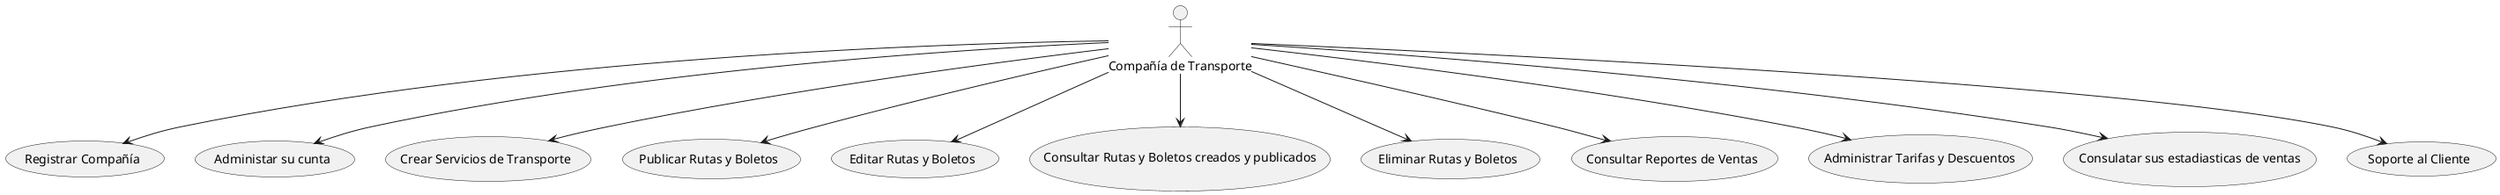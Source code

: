 @startuml c
actor "Compañía de Transporte" as Company

    usecase "Registrar Compañía" as UC1
    usecase "Administar su cunta" as UC2
    usecase "Crear Servicios de Transporte" as UC3
    usecase "Publicar Rutas y Boletos" as UC4
    usecase "Editar Rutas y Boletos" as UC5
    usecase "Consultar Rutas y Boletos creados y publicados" as UC6
    usecase "Eliminar Rutas y Boletos" as UC7
    usecase "Consultar Reportes de Ventas" as UC8
    usecase "Administrar Tarifas y Descuentos" as UC9
    usecase "Consulatar sus estadiasticas de ventas" as UC10
    usecase "Ver reseñas de clientes" as UC11
    usecase "Notificar a clinetes" as UC11
    usecase "Gestionar Cambios y Cancelaciones de Rutas" as UC11
    usecase "Soporte al Cliente" as UC11



Company --> UC1
Company --> UC2 
Company --> UC3 
Company --> UC4 
Company --> UC5 
Company --> UC6
Company --> UC7 
Company --> UC8 
Company --> UC9
Company --> UC10
Company --> UC11

@enduml


